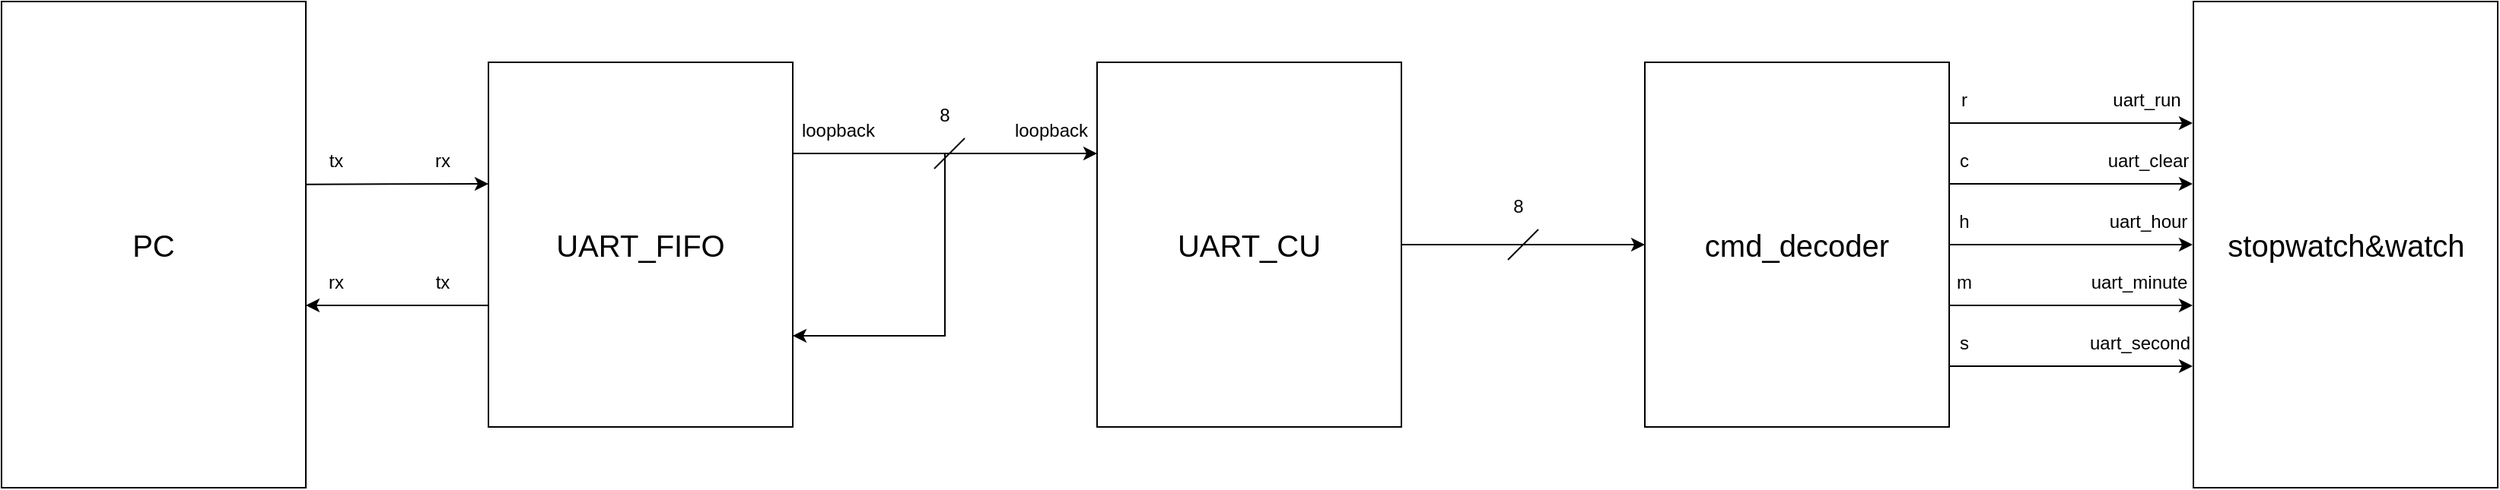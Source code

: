<mxfile version="26.1.1">
  <diagram name="페이지-1" id="dKo-4z1Euvvw4fk89LhM">
    <mxGraphModel dx="2901" dy="1132" grid="1" gridSize="10" guides="1" tooltips="1" connect="1" arrows="1" fold="1" page="1" pageScale="1" pageWidth="827" pageHeight="1169" math="0" shadow="0">
      <root>
        <mxCell id="0" />
        <mxCell id="1" parent="0" />
        <mxCell id="Q9cL9Zo1SS_afIGuKgmx-1" value="&lt;font style=&quot;font-size: 20px;&quot;&gt;UART_FIFO&lt;/font&gt;" style="rounded=0;whiteSpace=wrap;html=1;" vertex="1" parent="1">
          <mxGeometry x="120" y="400" width="200" height="240" as="geometry" />
        </mxCell>
        <mxCell id="Q9cL9Zo1SS_afIGuKgmx-2" value="&lt;font style=&quot;font-size: 20px;&quot;&gt;UART_CU&lt;/font&gt;" style="rounded=0;whiteSpace=wrap;html=1;" vertex="1" parent="1">
          <mxGeometry x="520" y="400" width="200" height="240" as="geometry" />
        </mxCell>
        <mxCell id="Q9cL9Zo1SS_afIGuKgmx-3" value="&lt;font style=&quot;font-size: 20px;&quot;&gt;cmd_decoder&lt;/font&gt;" style="rounded=0;whiteSpace=wrap;html=1;" vertex="1" parent="1">
          <mxGeometry x="880" y="400" width="200" height="240" as="geometry" />
        </mxCell>
        <mxCell id="Q9cL9Zo1SS_afIGuKgmx-4" value="&lt;font style=&quot;font-size: 20px;&quot;&gt;stopwatch&amp;amp;watch&lt;/font&gt;" style="rounded=0;whiteSpace=wrap;html=1;" vertex="1" parent="1">
          <mxGeometry x="1240.5" y="360" width="200" height="320" as="geometry" />
        </mxCell>
        <mxCell id="Q9cL9Zo1SS_afIGuKgmx-7" value="" style="endArrow=classic;html=1;rounded=0;exitX=0;exitY=0.25;exitDx=0;exitDy=0;entryX=1;entryY=0.625;entryDx=0;entryDy=0;entryPerimeter=0;" edge="1" parent="1" target="Q9cL9Zo1SS_afIGuKgmx-36">
          <mxGeometry width="50" height="50" relative="1" as="geometry">
            <mxPoint x="120" y="560" as="sourcePoint" />
            <mxPoint x="40" y="560" as="targetPoint" />
          </mxGeometry>
        </mxCell>
        <mxCell id="Q9cL9Zo1SS_afIGuKgmx-8" value="" style="endArrow=classic;html=1;rounded=0;exitX=0.999;exitY=0.376;exitDx=0;exitDy=0;exitPerimeter=0;" edge="1" parent="1" source="Q9cL9Zo1SS_afIGuKgmx-36">
          <mxGeometry width="50" height="50" relative="1" as="geometry">
            <mxPoint x="40" y="480" as="sourcePoint" />
            <mxPoint x="120" y="480" as="targetPoint" />
          </mxGeometry>
        </mxCell>
        <mxCell id="Q9cL9Zo1SS_afIGuKgmx-9" value="" style="endArrow=classic;html=1;rounded=0;entryX=1;entryY=0.75;entryDx=0;entryDy=0;exitX=1;exitY=0.25;exitDx=0;exitDy=0;" edge="1" parent="1" source="Q9cL9Zo1SS_afIGuKgmx-1" target="Q9cL9Zo1SS_afIGuKgmx-1">
          <mxGeometry width="50" height="50" relative="1" as="geometry">
            <mxPoint x="380" y="480" as="sourcePoint" />
            <mxPoint x="380" y="560" as="targetPoint" />
            <Array as="points">
              <mxPoint x="420" y="460" />
              <mxPoint x="420" y="580" />
            </Array>
          </mxGeometry>
        </mxCell>
        <mxCell id="Q9cL9Zo1SS_afIGuKgmx-10" value="" style="endArrow=classic;html=1;rounded=0;entryX=0;entryY=0.25;entryDx=0;entryDy=0;" edge="1" parent="1" target="Q9cL9Zo1SS_afIGuKgmx-2">
          <mxGeometry width="50" height="50" relative="1" as="geometry">
            <mxPoint x="420" y="460" as="sourcePoint" />
            <mxPoint x="410" y="430" as="targetPoint" />
          </mxGeometry>
        </mxCell>
        <mxCell id="Q9cL9Zo1SS_afIGuKgmx-11" value="" style="endArrow=classic;html=1;rounded=0;entryX=0;entryY=0.5;entryDx=0;entryDy=0;" edge="1" parent="1" target="Q9cL9Zo1SS_afIGuKgmx-3">
          <mxGeometry width="50" height="50" relative="1" as="geometry">
            <mxPoint x="720" y="520" as="sourcePoint" />
            <mxPoint x="770" y="470" as="targetPoint" />
          </mxGeometry>
        </mxCell>
        <mxCell id="Q9cL9Zo1SS_afIGuKgmx-12" value="" style="endArrow=none;html=1;rounded=0;" edge="1" parent="1">
          <mxGeometry width="50" height="50" relative="1" as="geometry">
            <mxPoint x="790" y="530" as="sourcePoint" />
            <mxPoint x="810" y="510" as="targetPoint" />
          </mxGeometry>
        </mxCell>
        <mxCell id="Q9cL9Zo1SS_afIGuKgmx-13" value="8" style="text;html=1;align=center;verticalAlign=middle;whiteSpace=wrap;rounded=0;" vertex="1" parent="1">
          <mxGeometry x="767" y="480" width="60" height="30" as="geometry" />
        </mxCell>
        <mxCell id="Q9cL9Zo1SS_afIGuKgmx-16" value="" style="endArrow=classic;html=1;rounded=0;" edge="1" parent="1">
          <mxGeometry width="50" height="50" relative="1" as="geometry">
            <mxPoint x="1080" y="600" as="sourcePoint" />
            <mxPoint x="1240" y="600" as="targetPoint" />
          </mxGeometry>
        </mxCell>
        <mxCell id="Q9cL9Zo1SS_afIGuKgmx-17" value="" style="endArrow=classic;html=1;rounded=0;" edge="1" parent="1">
          <mxGeometry width="50" height="50" relative="1" as="geometry">
            <mxPoint x="1080" y="560" as="sourcePoint" />
            <mxPoint x="1240" y="560" as="targetPoint" />
          </mxGeometry>
        </mxCell>
        <mxCell id="Q9cL9Zo1SS_afIGuKgmx-18" value="" style="endArrow=classic;html=1;rounded=0;" edge="1" parent="1">
          <mxGeometry width="50" height="50" relative="1" as="geometry">
            <mxPoint x="1080" y="520" as="sourcePoint" />
            <mxPoint x="1240" y="520" as="targetPoint" />
          </mxGeometry>
        </mxCell>
        <mxCell id="Q9cL9Zo1SS_afIGuKgmx-19" value="" style="endArrow=classic;html=1;rounded=0;" edge="1" parent="1">
          <mxGeometry width="50" height="50" relative="1" as="geometry">
            <mxPoint x="1080" y="480" as="sourcePoint" />
            <mxPoint x="1240" y="480" as="targetPoint" />
          </mxGeometry>
        </mxCell>
        <mxCell id="Q9cL9Zo1SS_afIGuKgmx-20" value="" style="endArrow=classic;html=1;rounded=0;" edge="1" parent="1">
          <mxGeometry width="50" height="50" relative="1" as="geometry">
            <mxPoint x="1080" y="440" as="sourcePoint" />
            <mxPoint x="1240" y="440" as="targetPoint" />
          </mxGeometry>
        </mxCell>
        <mxCell id="Q9cL9Zo1SS_afIGuKgmx-21" value="loopback" style="text;html=1;align=center;verticalAlign=middle;whiteSpace=wrap;rounded=0;" vertex="1" parent="1">
          <mxGeometry x="320" y="430" width="60" height="30" as="geometry" />
        </mxCell>
        <mxCell id="Q9cL9Zo1SS_afIGuKgmx-22" value="" style="endArrow=none;html=1;rounded=0;" edge="1" parent="1">
          <mxGeometry width="50" height="50" relative="1" as="geometry">
            <mxPoint x="413" y="470" as="sourcePoint" />
            <mxPoint x="433" y="450" as="targetPoint" />
          </mxGeometry>
        </mxCell>
        <mxCell id="Q9cL9Zo1SS_afIGuKgmx-23" value="8" style="text;html=1;align=center;verticalAlign=middle;whiteSpace=wrap;rounded=0;" vertex="1" parent="1">
          <mxGeometry x="390" y="420" width="60" height="30" as="geometry" />
        </mxCell>
        <mxCell id="Q9cL9Zo1SS_afIGuKgmx-25" value="loopback" style="text;html=1;align=center;verticalAlign=middle;whiteSpace=wrap;rounded=0;" vertex="1" parent="1">
          <mxGeometry x="460" y="430" width="60" height="30" as="geometry" />
        </mxCell>
        <mxCell id="Q9cL9Zo1SS_afIGuKgmx-26" value="r" style="text;html=1;align=center;verticalAlign=middle;whiteSpace=wrap;rounded=0;" vertex="1" parent="1">
          <mxGeometry x="1060" y="410" width="60" height="30" as="geometry" />
        </mxCell>
        <mxCell id="Q9cL9Zo1SS_afIGuKgmx-27" value="c" style="text;html=1;align=center;verticalAlign=middle;whiteSpace=wrap;rounded=0;" vertex="1" parent="1">
          <mxGeometry x="1060" y="450" width="60" height="30" as="geometry" />
        </mxCell>
        <mxCell id="Q9cL9Zo1SS_afIGuKgmx-28" value="h" style="text;html=1;align=center;verticalAlign=middle;whiteSpace=wrap;rounded=0;" vertex="1" parent="1">
          <mxGeometry x="1060" y="490" width="60" height="30" as="geometry" />
        </mxCell>
        <mxCell id="Q9cL9Zo1SS_afIGuKgmx-29" value="m" style="text;html=1;align=center;verticalAlign=middle;whiteSpace=wrap;rounded=0;" vertex="1" parent="1">
          <mxGeometry x="1060" y="530" width="60" height="30" as="geometry" />
        </mxCell>
        <mxCell id="Q9cL9Zo1SS_afIGuKgmx-30" value="s" style="text;html=1;align=center;verticalAlign=middle;whiteSpace=wrap;rounded=0;" vertex="1" parent="1">
          <mxGeometry x="1060" y="569.5" width="60" height="30" as="geometry" />
        </mxCell>
        <mxCell id="Q9cL9Zo1SS_afIGuKgmx-31" value="uart_run" style="text;html=1;align=center;verticalAlign=middle;whiteSpace=wrap;rounded=0;" vertex="1" parent="1">
          <mxGeometry x="1180" y="410" width="60" height="30" as="geometry" />
        </mxCell>
        <mxCell id="Q9cL9Zo1SS_afIGuKgmx-32" value="uart_clear" style="text;html=1;align=center;verticalAlign=middle;whiteSpace=wrap;rounded=0;" vertex="1" parent="1">
          <mxGeometry x="1181" y="450" width="60" height="30" as="geometry" />
        </mxCell>
        <mxCell id="Q9cL9Zo1SS_afIGuKgmx-33" value="uart_hour" style="text;html=1;align=center;verticalAlign=middle;whiteSpace=wrap;rounded=0;" vertex="1" parent="1">
          <mxGeometry x="1181" y="490" width="60" height="30" as="geometry" />
        </mxCell>
        <mxCell id="Q9cL9Zo1SS_afIGuKgmx-34" value="uart_minute" style="text;html=1;align=center;verticalAlign=middle;whiteSpace=wrap;rounded=0;" vertex="1" parent="1">
          <mxGeometry x="1170" y="530" width="70" height="30" as="geometry" />
        </mxCell>
        <mxCell id="Q9cL9Zo1SS_afIGuKgmx-35" value="uart_second" style="text;html=1;align=center;verticalAlign=middle;whiteSpace=wrap;rounded=0;" vertex="1" parent="1">
          <mxGeometry x="1170" y="569.5" width="71" height="30" as="geometry" />
        </mxCell>
        <mxCell id="Q9cL9Zo1SS_afIGuKgmx-36" value="&lt;font style=&quot;font-size: 20px;&quot;&gt;PC&lt;/font&gt;" style="rounded=0;whiteSpace=wrap;html=1;" vertex="1" parent="1">
          <mxGeometry x="-200" y="360" width="200" height="320" as="geometry" />
        </mxCell>
        <mxCell id="Q9cL9Zo1SS_afIGuKgmx-37" value="tx" style="text;html=1;align=center;verticalAlign=middle;whiteSpace=wrap;rounded=0;" vertex="1" parent="1">
          <mxGeometry x="-10" y="450" width="60" height="30" as="geometry" />
        </mxCell>
        <mxCell id="Q9cL9Zo1SS_afIGuKgmx-38" value="rx" style="text;html=1;align=center;verticalAlign=middle;whiteSpace=wrap;rounded=0;" vertex="1" parent="1">
          <mxGeometry x="60" y="450" width="60" height="30" as="geometry" />
        </mxCell>
        <mxCell id="Q9cL9Zo1SS_afIGuKgmx-39" value="tx" style="text;html=1;align=center;verticalAlign=middle;whiteSpace=wrap;rounded=0;" vertex="1" parent="1">
          <mxGeometry x="60" y="530" width="60" height="30" as="geometry" />
        </mxCell>
        <mxCell id="Q9cL9Zo1SS_afIGuKgmx-40" value="rx" style="text;html=1;align=center;verticalAlign=middle;whiteSpace=wrap;rounded=0;" vertex="1" parent="1">
          <mxGeometry x="-10" y="530" width="60" height="30" as="geometry" />
        </mxCell>
      </root>
    </mxGraphModel>
  </diagram>
</mxfile>
